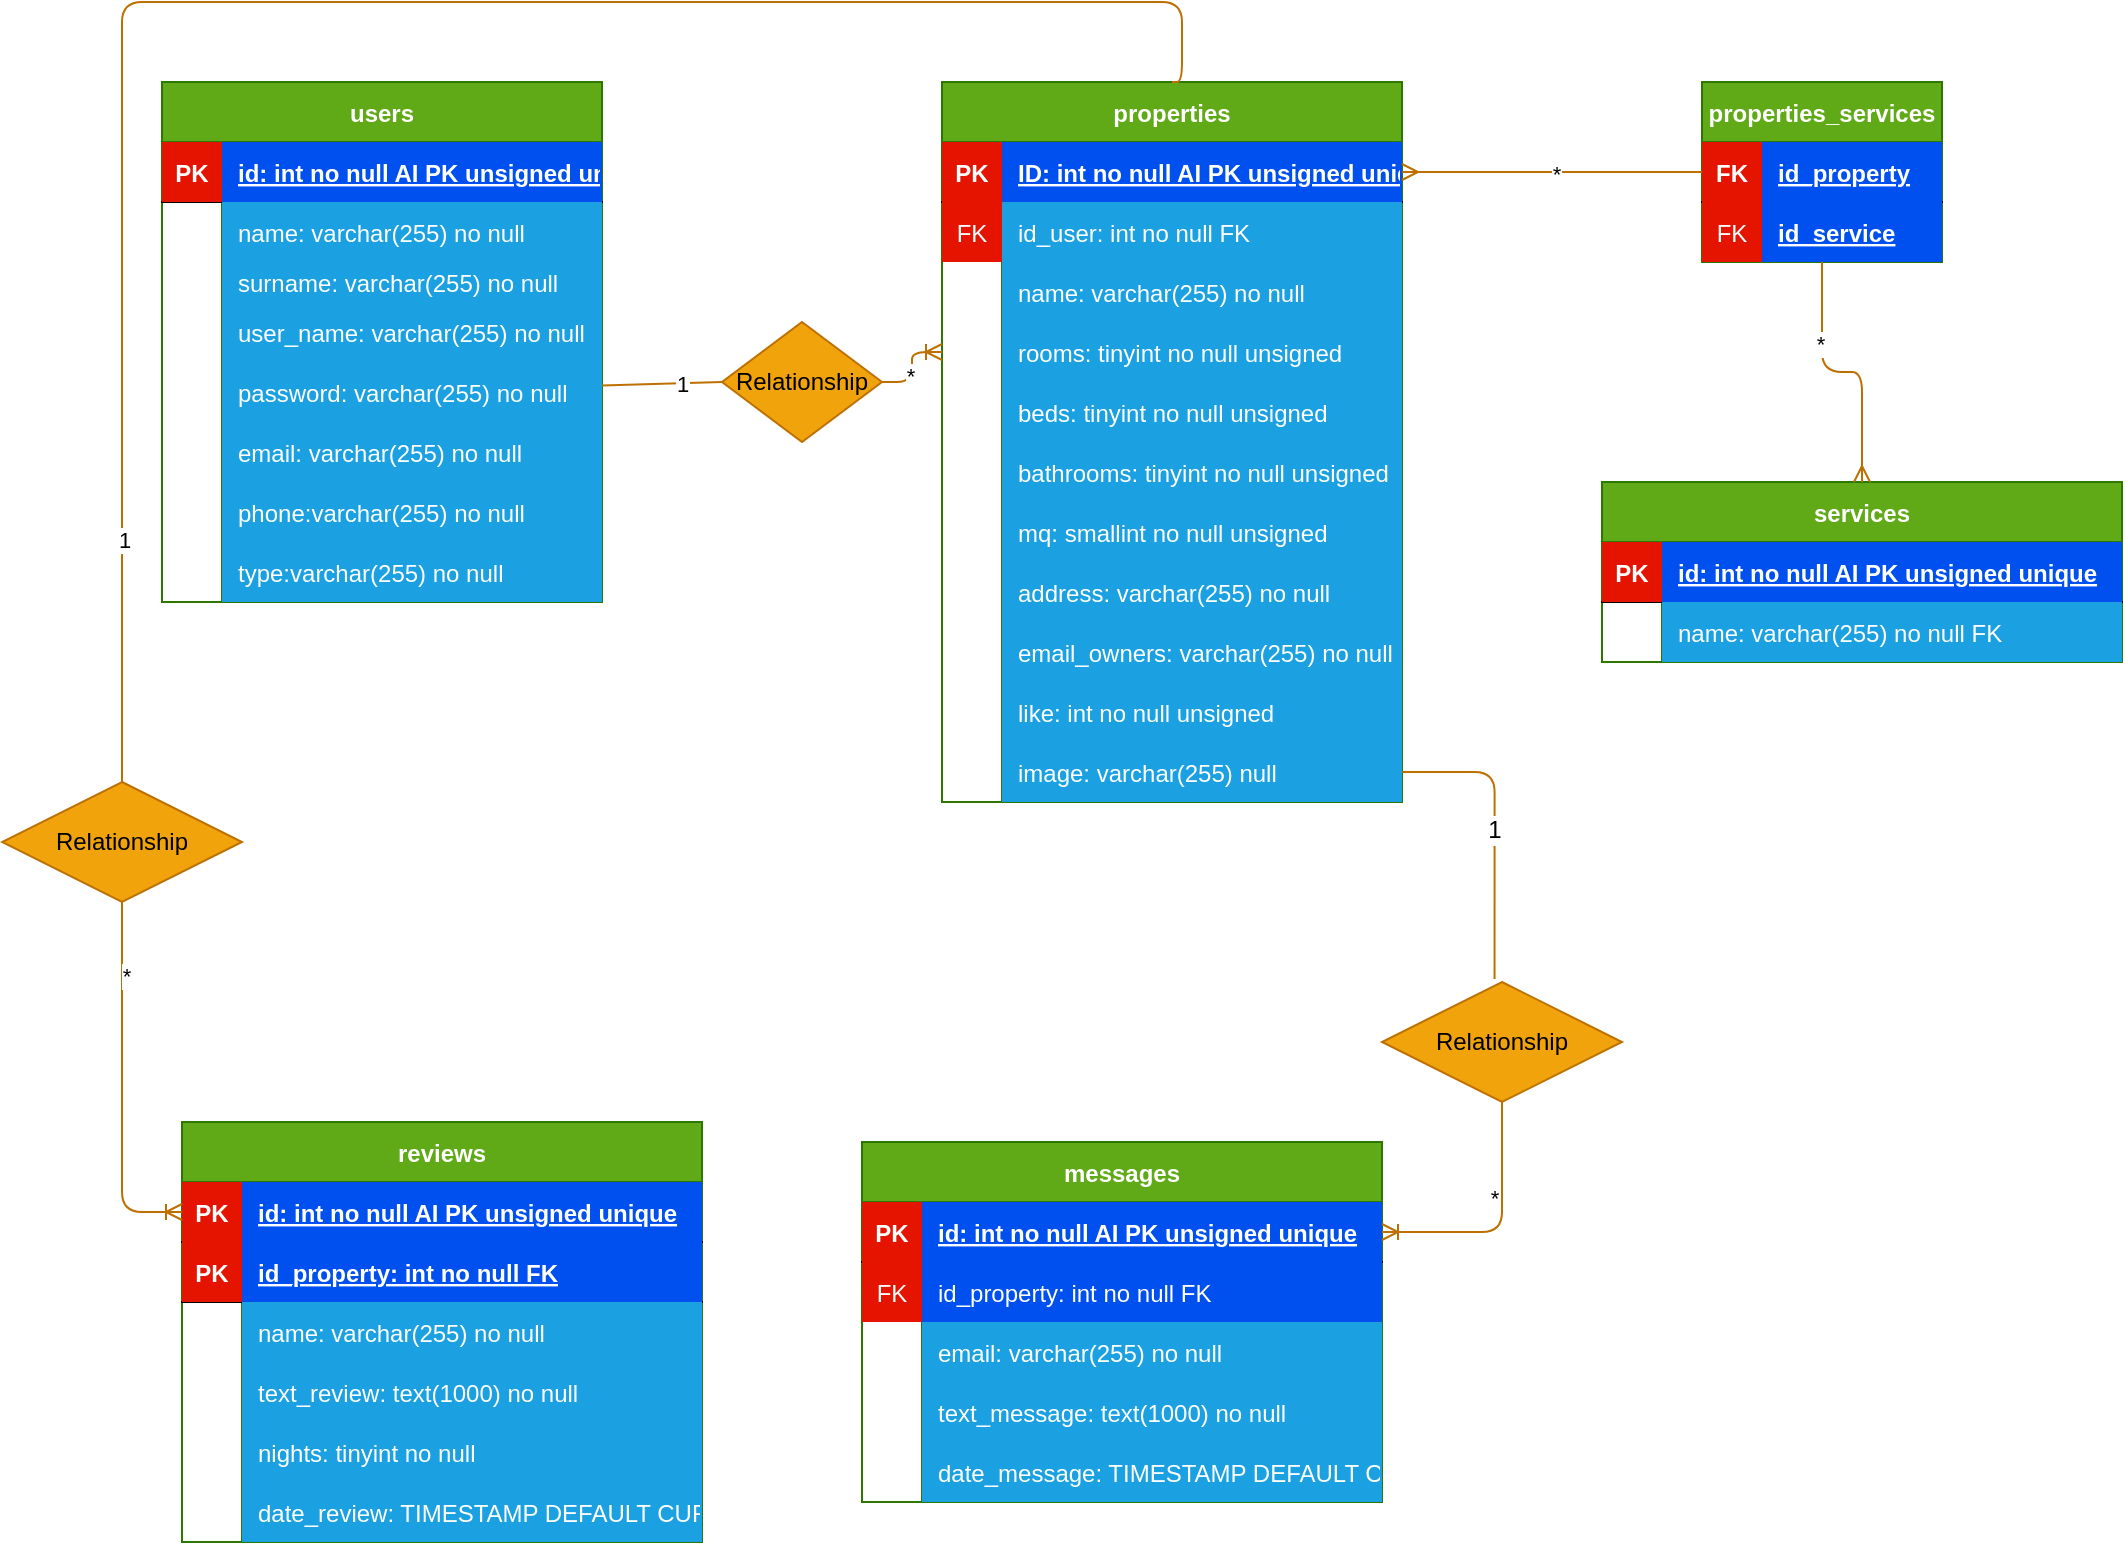 <mxfile>
    <diagram id="b5rS1tvIm_fU4VbD_YaV" name="Page-1">
        <mxGraphModel dx="1064" dy="1246" grid="1" gridSize="10" guides="1" tooltips="1" connect="1" arrows="1" fold="1" page="1" pageScale="1" pageWidth="1169" pageHeight="827" math="0" shadow="0">
            <root>
                <mxCell id="0"/>
                <mxCell id="1" parent="0"/>
                <mxCell id="2" value="users" style="shape=table;startSize=30;container=1;collapsible=1;childLayout=tableLayout;fixedRows=1;rowLines=0;fontStyle=1;align=center;resizeLast=1;fillColor=#60a917;fontColor=#ffffff;strokeColor=#2D7600;" parent="1" vertex="1">
                    <mxGeometry x="90" y="60" width="220" height="260" as="geometry"/>
                </mxCell>
                <mxCell id="3" value="" style="shape=tableRow;horizontal=0;startSize=0;swimlaneHead=0;swimlaneBody=0;fillColor=none;collapsible=0;dropTarget=0;points=[[0,0.5],[1,0.5]];portConstraint=eastwest;top=0;left=0;right=0;bottom=1;" parent="2" vertex="1">
                    <mxGeometry y="30" width="220" height="30" as="geometry"/>
                </mxCell>
                <mxCell id="4" value="PK" style="shape=partialRectangle;connectable=0;fillColor=#e51400;top=0;left=0;bottom=0;right=0;fontStyle=1;overflow=hidden;fontColor=#ffffff;strokeColor=#B20000;" parent="3" vertex="1">
                    <mxGeometry width="30" height="30" as="geometry">
                        <mxRectangle width="30" height="30" as="alternateBounds"/>
                    </mxGeometry>
                </mxCell>
                <mxCell id="5" value="id: int no null AI PK unsigned unique" style="shape=partialRectangle;connectable=0;fillColor=#0050ef;top=0;left=0;bottom=0;right=0;align=left;spacingLeft=6;fontStyle=5;overflow=hidden;fontColor=#ffffff;strokeColor=#001DBC;" parent="3" vertex="1">
                    <mxGeometry x="30" width="190" height="30" as="geometry">
                        <mxRectangle width="190" height="30" as="alternateBounds"/>
                    </mxGeometry>
                </mxCell>
                <mxCell id="6" value="" style="shape=tableRow;horizontal=0;startSize=0;swimlaneHead=0;swimlaneBody=0;fillColor=none;collapsible=0;dropTarget=0;points=[[0,0.5],[1,0.5]];portConstraint=eastwest;top=0;left=0;right=0;bottom=0;" parent="2" vertex="1">
                    <mxGeometry y="60" width="220" height="30" as="geometry"/>
                </mxCell>
                <mxCell id="7" value="" style="shape=partialRectangle;connectable=0;fillColor=none;top=0;left=0;bottom=0;right=0;editable=1;overflow=hidden;" parent="6" vertex="1">
                    <mxGeometry width="30" height="30" as="geometry">
                        <mxRectangle width="30" height="30" as="alternateBounds"/>
                    </mxGeometry>
                </mxCell>
                <mxCell id="8" value="name: varchar(255) no null" style="shape=partialRectangle;connectable=0;fillColor=#1ba1e2;top=0;left=0;bottom=0;right=0;align=left;spacingLeft=6;overflow=hidden;fontColor=#ffffff;strokeColor=#006EAF;" parent="6" vertex="1">
                    <mxGeometry x="30" width="190" height="30" as="geometry">
                        <mxRectangle width="190" height="30" as="alternateBounds"/>
                    </mxGeometry>
                </mxCell>
                <mxCell id="9" value="" style="shape=tableRow;horizontal=0;startSize=0;swimlaneHead=0;swimlaneBody=0;fillColor=none;collapsible=0;dropTarget=0;points=[[0,0.5],[1,0.5]];portConstraint=eastwest;top=0;left=0;right=0;bottom=0;" parent="2" vertex="1">
                    <mxGeometry y="90" width="220" height="20" as="geometry"/>
                </mxCell>
                <mxCell id="10" value="" style="shape=partialRectangle;connectable=0;fillColor=none;top=0;left=0;bottom=0;right=0;editable=1;overflow=hidden;" parent="9" vertex="1">
                    <mxGeometry width="30" height="20" as="geometry">
                        <mxRectangle width="30" height="20" as="alternateBounds"/>
                    </mxGeometry>
                </mxCell>
                <mxCell id="11" value="surname: varchar(255) no null" style="shape=partialRectangle;connectable=0;fillColor=#1ba1e2;top=0;left=0;bottom=0;right=0;align=left;spacingLeft=6;overflow=hidden;fontColor=#ffffff;strokeColor=#006EAF;" parent="9" vertex="1">
                    <mxGeometry x="30" width="190" height="20" as="geometry">
                        <mxRectangle width="190" height="20" as="alternateBounds"/>
                    </mxGeometry>
                </mxCell>
                <mxCell id="12" value="" style="shape=tableRow;horizontal=0;startSize=0;swimlaneHead=0;swimlaneBody=0;fillColor=none;collapsible=0;dropTarget=0;points=[[0,0.5],[1,0.5]];portConstraint=eastwest;top=0;left=0;right=0;bottom=0;" parent="2" vertex="1">
                    <mxGeometry y="110" width="220" height="30" as="geometry"/>
                </mxCell>
                <mxCell id="13" value="" style="shape=partialRectangle;connectable=0;fillColor=none;top=0;left=0;bottom=0;right=0;editable=1;overflow=hidden;" parent="12" vertex="1">
                    <mxGeometry width="30" height="30" as="geometry">
                        <mxRectangle width="30" height="30" as="alternateBounds"/>
                    </mxGeometry>
                </mxCell>
                <mxCell id="14" value="user_name: varchar(255) no null" style="shape=partialRectangle;connectable=0;fillColor=#1ba1e2;top=0;left=0;bottom=0;right=0;align=left;spacingLeft=6;overflow=hidden;fontColor=#ffffff;strokeColor=#006EAF;" parent="12" vertex="1">
                    <mxGeometry x="30" width="190" height="30" as="geometry">
                        <mxRectangle width="190" height="30" as="alternateBounds"/>
                    </mxGeometry>
                </mxCell>
                <mxCell id="15" value="" style="shape=tableRow;horizontal=0;startSize=0;swimlaneHead=0;swimlaneBody=0;fillColor=none;collapsible=0;dropTarget=0;points=[[0,0.5],[1,0.5]];portConstraint=eastwest;top=0;left=0;right=0;bottom=0;" parent="2" vertex="1">
                    <mxGeometry y="140" width="220" height="30" as="geometry"/>
                </mxCell>
                <mxCell id="16" value="" style="shape=partialRectangle;connectable=0;fillColor=none;top=0;left=0;bottom=0;right=0;editable=1;overflow=hidden;" parent="15" vertex="1">
                    <mxGeometry width="30" height="30" as="geometry">
                        <mxRectangle width="30" height="30" as="alternateBounds"/>
                    </mxGeometry>
                </mxCell>
                <mxCell id="17" value="password: varchar(255) no null" style="shape=partialRectangle;connectable=0;fillColor=#1ba1e2;top=0;left=0;bottom=0;right=0;align=left;spacingLeft=6;overflow=hidden;fontColor=#ffffff;strokeColor=#006EAF;" parent="15" vertex="1">
                    <mxGeometry x="30" width="190" height="30" as="geometry">
                        <mxRectangle width="190" height="30" as="alternateBounds"/>
                    </mxGeometry>
                </mxCell>
                <mxCell id="18" value="" style="shape=tableRow;horizontal=0;startSize=0;swimlaneHead=0;swimlaneBody=0;fillColor=none;collapsible=0;dropTarget=0;points=[[0,0.5],[1,0.5]];portConstraint=eastwest;top=0;left=0;right=0;bottom=0;" parent="2" vertex="1">
                    <mxGeometry y="170" width="220" height="30" as="geometry"/>
                </mxCell>
                <mxCell id="19" value="" style="shape=partialRectangle;connectable=0;fillColor=none;top=0;left=0;bottom=0;right=0;editable=1;overflow=hidden;" parent="18" vertex="1">
                    <mxGeometry width="30" height="30" as="geometry">
                        <mxRectangle width="30" height="30" as="alternateBounds"/>
                    </mxGeometry>
                </mxCell>
                <mxCell id="20" value="email: varchar(255) no null" style="shape=partialRectangle;connectable=0;fillColor=#1ba1e2;top=0;left=0;bottom=0;right=0;align=left;spacingLeft=6;overflow=hidden;fontColor=#ffffff;strokeColor=#006EAF;" parent="18" vertex="1">
                    <mxGeometry x="30" width="190" height="30" as="geometry">
                        <mxRectangle width="190" height="30" as="alternateBounds"/>
                    </mxGeometry>
                </mxCell>
                <mxCell id="21" value="" style="shape=tableRow;horizontal=0;startSize=0;swimlaneHead=0;swimlaneBody=0;fillColor=none;collapsible=0;dropTarget=0;points=[[0,0.5],[1,0.5]];portConstraint=eastwest;top=0;left=0;right=0;bottom=0;" parent="2" vertex="1">
                    <mxGeometry y="200" width="220" height="30" as="geometry"/>
                </mxCell>
                <mxCell id="22" value="" style="shape=partialRectangle;connectable=0;fillColor=none;top=0;left=0;bottom=0;right=0;editable=1;overflow=hidden;" parent="21" vertex="1">
                    <mxGeometry width="30" height="30" as="geometry">
                        <mxRectangle width="30" height="30" as="alternateBounds"/>
                    </mxGeometry>
                </mxCell>
                <mxCell id="23" value="phone:varchar(255) no null" style="shape=partialRectangle;connectable=0;fillColor=#1ba1e2;top=0;left=0;bottom=0;right=0;align=left;spacingLeft=6;overflow=hidden;fontColor=#ffffff;strokeColor=#006EAF;" parent="21" vertex="1">
                    <mxGeometry x="30" width="190" height="30" as="geometry">
                        <mxRectangle width="190" height="30" as="alternateBounds"/>
                    </mxGeometry>
                </mxCell>
                <mxCell id="166" value="" style="shape=tableRow;horizontal=0;startSize=0;swimlaneHead=0;swimlaneBody=0;fillColor=none;collapsible=0;dropTarget=0;points=[[0,0.5],[1,0.5]];portConstraint=eastwest;top=0;left=0;right=0;bottom=0;" parent="2" vertex="1">
                    <mxGeometry y="230" width="220" height="30" as="geometry"/>
                </mxCell>
                <mxCell id="167" value="" style="shape=partialRectangle;connectable=0;fillColor=none;top=0;left=0;bottom=0;right=0;editable=1;overflow=hidden;" parent="166" vertex="1">
                    <mxGeometry width="30" height="30" as="geometry">
                        <mxRectangle width="30" height="30" as="alternateBounds"/>
                    </mxGeometry>
                </mxCell>
                <mxCell id="168" value="type:varchar(255) no null" style="shape=partialRectangle;connectable=0;fillColor=#1ba1e2;top=0;left=0;bottom=0;right=0;align=left;spacingLeft=6;overflow=hidden;fontColor=#ffffff;strokeColor=#006EAF;" parent="166" vertex="1">
                    <mxGeometry x="30" width="190" height="30" as="geometry">
                        <mxRectangle width="190" height="30" as="alternateBounds"/>
                    </mxGeometry>
                </mxCell>
                <mxCell id="46" value="properties" style="shape=table;startSize=30;container=1;collapsible=1;childLayout=tableLayout;fixedRows=1;rowLines=0;fontStyle=1;align=center;resizeLast=1;fillColor=#60a917;fontColor=#ffffff;strokeColor=#2D7600;" parent="1" vertex="1">
                    <mxGeometry x="480" y="60" width="230" height="360" as="geometry"/>
                </mxCell>
                <mxCell id="47" value="" style="shape=tableRow;horizontal=0;startSize=0;swimlaneHead=0;swimlaneBody=0;fillColor=none;collapsible=0;dropTarget=0;points=[[0,0.5],[1,0.5]];portConstraint=eastwest;top=0;left=0;right=0;bottom=1;" parent="46" vertex="1">
                    <mxGeometry y="30" width="230" height="30" as="geometry"/>
                </mxCell>
                <mxCell id="48" value="PK" style="shape=partialRectangle;connectable=0;fillColor=#e51400;top=0;left=0;bottom=0;right=0;fontStyle=1;overflow=hidden;fontColor=#ffffff;strokeColor=#B20000;" parent="47" vertex="1">
                    <mxGeometry width="30" height="30" as="geometry">
                        <mxRectangle width="30" height="30" as="alternateBounds"/>
                    </mxGeometry>
                </mxCell>
                <mxCell id="49" value="ID: int no null AI PK unsigned unique" style="shape=partialRectangle;connectable=0;fillColor=#0050ef;top=0;left=0;bottom=0;right=0;align=left;spacingLeft=6;fontStyle=5;overflow=hidden;fontColor=#ffffff;strokeColor=#001DBC;" parent="47" vertex="1">
                    <mxGeometry x="30" width="200" height="30" as="geometry">
                        <mxRectangle width="200" height="30" as="alternateBounds"/>
                    </mxGeometry>
                </mxCell>
                <mxCell id="50" value="" style="shape=tableRow;horizontal=0;startSize=0;swimlaneHead=0;swimlaneBody=0;fillColor=none;collapsible=0;dropTarget=0;points=[[0,0.5],[1,0.5]];portConstraint=eastwest;top=0;left=0;right=0;bottom=0;" parent="46" vertex="1">
                    <mxGeometry y="60" width="230" height="30" as="geometry"/>
                </mxCell>
                <mxCell id="51" value="FK" style="shape=partialRectangle;connectable=0;fillColor=#e51400;top=0;left=0;bottom=0;right=0;editable=1;overflow=hidden;fontColor=#ffffff;strokeColor=#B20000;" parent="50" vertex="1">
                    <mxGeometry width="30" height="30" as="geometry">
                        <mxRectangle width="30" height="30" as="alternateBounds"/>
                    </mxGeometry>
                </mxCell>
                <mxCell id="52" value="id_user: int no null FK" style="shape=partialRectangle;connectable=0;fillColor=#1ba1e2;top=0;left=0;bottom=0;right=0;align=left;spacingLeft=6;overflow=hidden;fontColor=#ffffff;strokeColor=#006EAF;" parent="50" vertex="1">
                    <mxGeometry x="30" width="200" height="30" as="geometry">
                        <mxRectangle width="200" height="30" as="alternateBounds"/>
                    </mxGeometry>
                </mxCell>
                <mxCell id="53" value="" style="shape=tableRow;horizontal=0;startSize=0;swimlaneHead=0;swimlaneBody=0;fillColor=none;collapsible=0;dropTarget=0;points=[[0,0.5],[1,0.5]];portConstraint=eastwest;top=0;left=0;right=0;bottom=0;" parent="46" vertex="1">
                    <mxGeometry y="90" width="230" height="30" as="geometry"/>
                </mxCell>
                <mxCell id="54" value="" style="shape=partialRectangle;connectable=0;fillColor=none;top=0;left=0;bottom=0;right=0;editable=1;overflow=hidden;" parent="53" vertex="1">
                    <mxGeometry width="30" height="30" as="geometry">
                        <mxRectangle width="30" height="30" as="alternateBounds"/>
                    </mxGeometry>
                </mxCell>
                <mxCell id="55" value="name: varchar(255) no null" style="shape=partialRectangle;connectable=0;fillColor=#1ba1e2;top=0;left=0;bottom=0;right=0;align=left;spacingLeft=6;overflow=hidden;fontColor=#ffffff;strokeColor=#006EAF;" parent="53" vertex="1">
                    <mxGeometry x="30" width="200" height="30" as="geometry">
                        <mxRectangle width="200" height="30" as="alternateBounds"/>
                    </mxGeometry>
                </mxCell>
                <mxCell id="56" value="" style="shape=tableRow;horizontal=0;startSize=0;swimlaneHead=0;swimlaneBody=0;fillColor=none;collapsible=0;dropTarget=0;points=[[0,0.5],[1,0.5]];portConstraint=eastwest;top=0;left=0;right=0;bottom=0;" parent="46" vertex="1">
                    <mxGeometry y="120" width="230" height="30" as="geometry"/>
                </mxCell>
                <mxCell id="57" value="" style="shape=partialRectangle;connectable=0;fillColor=none;top=0;left=0;bottom=0;right=0;editable=1;overflow=hidden;" parent="56" vertex="1">
                    <mxGeometry width="30" height="30" as="geometry">
                        <mxRectangle width="30" height="30" as="alternateBounds"/>
                    </mxGeometry>
                </mxCell>
                <mxCell id="58" value="rooms: tinyint no null unsigned" style="shape=partialRectangle;connectable=0;fillColor=#1ba1e2;top=0;left=0;bottom=0;right=0;align=left;spacingLeft=6;overflow=hidden;fontColor=#ffffff;strokeColor=#006EAF;" parent="56" vertex="1">
                    <mxGeometry x="30" width="200" height="30" as="geometry">
                        <mxRectangle width="200" height="30" as="alternateBounds"/>
                    </mxGeometry>
                </mxCell>
                <mxCell id="59" value="" style="shape=tableRow;horizontal=0;startSize=0;swimlaneHead=0;swimlaneBody=0;fillColor=none;collapsible=0;dropTarget=0;points=[[0,0.5],[1,0.5]];portConstraint=eastwest;top=0;left=0;right=0;bottom=0;" parent="46" vertex="1">
                    <mxGeometry y="150" width="230" height="30" as="geometry"/>
                </mxCell>
                <mxCell id="60" value="" style="shape=partialRectangle;connectable=0;fillColor=none;top=0;left=0;bottom=0;right=0;editable=1;overflow=hidden;" parent="59" vertex="1">
                    <mxGeometry width="30" height="30" as="geometry">
                        <mxRectangle width="30" height="30" as="alternateBounds"/>
                    </mxGeometry>
                </mxCell>
                <mxCell id="61" value="beds: tinyint no null unsigned" style="shape=partialRectangle;connectable=0;fillColor=#1ba1e2;top=0;left=0;bottom=0;right=0;align=left;spacingLeft=6;overflow=hidden;fontColor=#ffffff;strokeColor=#006EAF;" parent="59" vertex="1">
                    <mxGeometry x="30" width="200" height="30" as="geometry">
                        <mxRectangle width="200" height="30" as="alternateBounds"/>
                    </mxGeometry>
                </mxCell>
                <mxCell id="62" value="" style="shape=tableRow;horizontal=0;startSize=0;swimlaneHead=0;swimlaneBody=0;fillColor=none;collapsible=0;dropTarget=0;points=[[0,0.5],[1,0.5]];portConstraint=eastwest;top=0;left=0;right=0;bottom=0;" parent="46" vertex="1">
                    <mxGeometry y="180" width="230" height="30" as="geometry"/>
                </mxCell>
                <mxCell id="63" value="" style="shape=partialRectangle;connectable=0;fillColor=none;top=0;left=0;bottom=0;right=0;editable=1;overflow=hidden;" parent="62" vertex="1">
                    <mxGeometry width="30" height="30" as="geometry">
                        <mxRectangle width="30" height="30" as="alternateBounds"/>
                    </mxGeometry>
                </mxCell>
                <mxCell id="64" value="bathrooms: tinyint no null unsigned" style="shape=partialRectangle;connectable=0;fillColor=#1ba1e2;top=0;left=0;bottom=0;right=0;align=left;spacingLeft=6;overflow=hidden;fontColor=#ffffff;strokeColor=#006EAF;" parent="62" vertex="1">
                    <mxGeometry x="30" width="200" height="30" as="geometry">
                        <mxRectangle width="200" height="30" as="alternateBounds"/>
                    </mxGeometry>
                </mxCell>
                <mxCell id="65" value="" style="shape=tableRow;horizontal=0;startSize=0;swimlaneHead=0;swimlaneBody=0;fillColor=none;collapsible=0;dropTarget=0;points=[[0,0.5],[1,0.5]];portConstraint=eastwest;top=0;left=0;right=0;bottom=0;" parent="46" vertex="1">
                    <mxGeometry y="210" width="230" height="30" as="geometry"/>
                </mxCell>
                <mxCell id="66" value="" style="shape=partialRectangle;connectable=0;fillColor=none;top=0;left=0;bottom=0;right=0;editable=1;overflow=hidden;" parent="65" vertex="1">
                    <mxGeometry width="30" height="30" as="geometry">
                        <mxRectangle width="30" height="30" as="alternateBounds"/>
                    </mxGeometry>
                </mxCell>
                <mxCell id="67" value="mq: smallint no null unsigned" style="shape=partialRectangle;connectable=0;fillColor=#1ba1e2;top=0;left=0;bottom=0;right=0;align=left;spacingLeft=6;overflow=hidden;fontColor=#ffffff;strokeColor=#006EAF;" parent="65" vertex="1">
                    <mxGeometry x="30" width="200" height="30" as="geometry">
                        <mxRectangle width="200" height="30" as="alternateBounds"/>
                    </mxGeometry>
                </mxCell>
                <mxCell id="68" value="" style="shape=tableRow;horizontal=0;startSize=0;swimlaneHead=0;swimlaneBody=0;fillColor=none;collapsible=0;dropTarget=0;points=[[0,0.5],[1,0.5]];portConstraint=eastwest;top=0;left=0;right=0;bottom=0;" parent="46" vertex="1">
                    <mxGeometry y="240" width="230" height="30" as="geometry"/>
                </mxCell>
                <mxCell id="69" value="" style="shape=partialRectangle;connectable=0;fillColor=none;top=0;left=0;bottom=0;right=0;editable=1;overflow=hidden;" parent="68" vertex="1">
                    <mxGeometry width="30" height="30" as="geometry">
                        <mxRectangle width="30" height="30" as="alternateBounds"/>
                    </mxGeometry>
                </mxCell>
                <mxCell id="70" value="address: varchar(255) no null" style="shape=partialRectangle;connectable=0;fillColor=#1ba1e2;top=0;left=0;bottom=0;right=0;align=left;spacingLeft=6;overflow=hidden;fontColor=#ffffff;strokeColor=#006EAF;" parent="68" vertex="1">
                    <mxGeometry x="30" width="200" height="30" as="geometry">
                        <mxRectangle width="200" height="30" as="alternateBounds"/>
                    </mxGeometry>
                </mxCell>
                <mxCell id="71" value="" style="shape=tableRow;horizontal=0;startSize=0;swimlaneHead=0;swimlaneBody=0;fillColor=none;collapsible=0;dropTarget=0;points=[[0,0.5],[1,0.5]];portConstraint=eastwest;top=0;left=0;right=0;bottom=0;" parent="46" vertex="1">
                    <mxGeometry y="270" width="230" height="30" as="geometry"/>
                </mxCell>
                <mxCell id="72" value="" style="shape=partialRectangle;connectable=0;fillColor=none;top=0;left=0;bottom=0;right=0;editable=1;overflow=hidden;" parent="71" vertex="1">
                    <mxGeometry width="30" height="30" as="geometry">
                        <mxRectangle width="30" height="30" as="alternateBounds"/>
                    </mxGeometry>
                </mxCell>
                <mxCell id="73" value="email_owners: varchar(255) no null" style="shape=partialRectangle;connectable=0;fillColor=#1ba1e2;top=0;left=0;bottom=0;right=0;align=left;spacingLeft=6;overflow=hidden;fontColor=#ffffff;strokeColor=#006EAF;" parent="71" vertex="1">
                    <mxGeometry x="30" width="200" height="30" as="geometry">
                        <mxRectangle width="200" height="30" as="alternateBounds"/>
                    </mxGeometry>
                </mxCell>
                <mxCell id="74" value="" style="shape=tableRow;horizontal=0;startSize=0;swimlaneHead=0;swimlaneBody=0;fillColor=none;collapsible=0;dropTarget=0;points=[[0,0.5],[1,0.5]];portConstraint=eastwest;top=0;left=0;right=0;bottom=0;" parent="46" vertex="1">
                    <mxGeometry y="300" width="230" height="30" as="geometry"/>
                </mxCell>
                <mxCell id="75" value="" style="shape=partialRectangle;connectable=0;fillColor=none;top=0;left=0;bottom=0;right=0;editable=1;overflow=hidden;" parent="74" vertex="1">
                    <mxGeometry width="30" height="30" as="geometry">
                        <mxRectangle width="30" height="30" as="alternateBounds"/>
                    </mxGeometry>
                </mxCell>
                <mxCell id="76" value="like: int no null unsigned" style="shape=partialRectangle;connectable=0;fillColor=#1ba1e2;top=0;left=0;bottom=0;right=0;align=left;spacingLeft=6;overflow=hidden;fontColor=#ffffff;strokeColor=#006EAF;" parent="74" vertex="1">
                    <mxGeometry x="30" width="200" height="30" as="geometry">
                        <mxRectangle width="200" height="30" as="alternateBounds"/>
                    </mxGeometry>
                </mxCell>
                <mxCell id="163" value="" style="shape=tableRow;horizontal=0;startSize=0;swimlaneHead=0;swimlaneBody=0;fillColor=none;collapsible=0;dropTarget=0;points=[[0,0.5],[1,0.5]];portConstraint=eastwest;top=0;left=0;right=0;bottom=0;" parent="46" vertex="1">
                    <mxGeometry y="330" width="230" height="30" as="geometry"/>
                </mxCell>
                <mxCell id="164" value="" style="shape=partialRectangle;connectable=0;fillColor=none;top=0;left=0;bottom=0;right=0;editable=1;overflow=hidden;" parent="163" vertex="1">
                    <mxGeometry width="30" height="30" as="geometry">
                        <mxRectangle width="30" height="30" as="alternateBounds"/>
                    </mxGeometry>
                </mxCell>
                <mxCell id="165" value="image: varchar(255) null" style="shape=partialRectangle;connectable=0;fillColor=#1ba1e2;top=0;left=0;bottom=0;right=0;align=left;spacingLeft=6;overflow=hidden;fontColor=#ffffff;strokeColor=#006EAF;" parent="163" vertex="1">
                    <mxGeometry x="30" width="200" height="30" as="geometry">
                        <mxRectangle width="200" height="30" as="alternateBounds"/>
                    </mxGeometry>
                </mxCell>
                <mxCell id="82" value="" style="fontSize=12;html=1;endArrow=ERoneToMany;exitX=1;exitY=0.5;exitDx=0;exitDy=0;startArrow=none;fillColor=#f0a30a;strokeColor=#BD7000;edgeStyle=orthogonalEdgeStyle;" parent="1" source="84" target="56" edge="1">
                    <mxGeometry width="100" height="100" relative="1" as="geometry">
                        <mxPoint x="430" y="380" as="sourcePoint"/>
                        <mxPoint x="530" y="280" as="targetPoint"/>
                    </mxGeometry>
                </mxCell>
                <mxCell id="268" value="*" style="edgeLabel;html=1;align=center;verticalAlign=middle;resizable=0;points=[];" vertex="1" connectable="0" parent="82">
                    <mxGeometry x="-0.191" y="1" relative="1" as="geometry">
                        <mxPoint as="offset"/>
                    </mxGeometry>
                </mxCell>
                <mxCell id="83" value="" style="fontSize=12;html=1;endArrow=none;entryX=0;entryY=0.5;entryDx=0;entryDy=0;fillColor=#f0a30a;strokeColor=#BD7000;" parent="1" source="15" target="84" edge="1">
                    <mxGeometry width="100" height="100" relative="1" as="geometry">
                        <mxPoint x="310" y="210" as="sourcePoint"/>
                        <mxPoint x="510" y="230.01" as="targetPoint"/>
                    </mxGeometry>
                </mxCell>
                <mxCell id="267" value="1" style="edgeLabel;html=1;align=center;verticalAlign=middle;resizable=0;points=[];" vertex="1" connectable="0" parent="83">
                    <mxGeometry x="0.334" relative="1" as="geometry">
                        <mxPoint as="offset"/>
                    </mxGeometry>
                </mxCell>
                <mxCell id="84" value="Relationship" style="shape=rhombus;perimeter=rhombusPerimeter;whiteSpace=wrap;html=1;align=center;fillColor=#f0a30a;fontColor=#000000;strokeColor=#BD7000;" parent="1" vertex="1">
                    <mxGeometry x="370" y="180" width="80" height="60" as="geometry"/>
                </mxCell>
                <mxCell id="104" value="properties_services" style="shape=table;startSize=30;container=1;collapsible=1;childLayout=tableLayout;fixedRows=1;rowLines=0;fontStyle=1;align=center;resizeLast=1;fillColor=#60a917;fontColor=#ffffff;strokeColor=#2D7600;" parent="1" vertex="1">
                    <mxGeometry x="860" y="60" width="120" height="90" as="geometry"/>
                </mxCell>
                <mxCell id="105" value="" style="shape=tableRow;horizontal=0;startSize=0;swimlaneHead=0;swimlaneBody=0;fillColor=none;collapsible=0;dropTarget=0;points=[[0,0.5],[1,0.5]];portConstraint=eastwest;top=0;left=0;right=0;bottom=1;" parent="104" vertex="1">
                    <mxGeometry y="30" width="120" height="30" as="geometry"/>
                </mxCell>
                <mxCell id="106" value="FK" style="shape=partialRectangle;connectable=0;fillColor=#e51400;top=0;left=0;bottom=0;right=0;fontStyle=1;overflow=hidden;fontColor=#ffffff;strokeColor=#B20000;" parent="105" vertex="1">
                    <mxGeometry width="30" height="30" as="geometry">
                        <mxRectangle width="30" height="30" as="alternateBounds"/>
                    </mxGeometry>
                </mxCell>
                <mxCell id="107" value="id_property" style="shape=partialRectangle;connectable=0;fillColor=#0050ef;top=0;left=0;bottom=0;right=0;align=left;spacingLeft=6;fontStyle=5;overflow=hidden;fontColor=#ffffff;strokeColor=#001DBC;" parent="105" vertex="1">
                    <mxGeometry x="30" width="90" height="30" as="geometry">
                        <mxRectangle width="90" height="30" as="alternateBounds"/>
                    </mxGeometry>
                </mxCell>
                <mxCell id="108" value="" style="shape=tableRow;horizontal=0;startSize=0;swimlaneHead=0;swimlaneBody=0;fillColor=#0050ef;collapsible=0;dropTarget=0;points=[[0,0.5],[1,0.5]];portConstraint=eastwest;top=0;left=0;right=0;bottom=0;fontColor=#ffffff;strokeColor=#001DBC;" parent="104" vertex="1">
                    <mxGeometry y="60" width="120" height="30" as="geometry"/>
                </mxCell>
                <mxCell id="109" value="FK" style="shape=partialRectangle;connectable=0;fillColor=#e51400;top=0;left=0;bottom=0;right=0;editable=1;overflow=hidden;fontColor=#ffffff;strokeColor=#B20000;" parent="108" vertex="1">
                    <mxGeometry width="30" height="30" as="geometry">
                        <mxRectangle width="30" height="30" as="alternateBounds"/>
                    </mxGeometry>
                </mxCell>
                <mxCell id="110" value="id_service" style="shape=partialRectangle;connectable=0;fillColor=#0050ef;top=0;left=0;bottom=0;right=0;align=left;spacingLeft=6;overflow=hidden;fontColor=#ffffff;strokeColor=#001DBC;fontStyle=5" parent="108" vertex="1">
                    <mxGeometry x="30" width="90" height="30" as="geometry">
                        <mxRectangle width="90" height="30" as="alternateBounds"/>
                    </mxGeometry>
                </mxCell>
                <mxCell id="136" value="services" style="shape=table;startSize=30;container=1;collapsible=1;childLayout=tableLayout;fixedRows=1;rowLines=0;fontStyle=1;align=center;resizeLast=1;fillColor=#60a917;fontColor=#ffffff;strokeColor=#2D7600;" parent="1" vertex="1">
                    <mxGeometry x="810" y="260" width="260" height="90" as="geometry"/>
                </mxCell>
                <mxCell id="137" value="" style="shape=tableRow;horizontal=0;startSize=0;swimlaneHead=0;swimlaneBody=0;fillColor=none;collapsible=0;dropTarget=0;points=[[0,0.5],[1,0.5]];portConstraint=eastwest;top=0;left=0;right=0;bottom=1;" parent="136" vertex="1">
                    <mxGeometry y="30" width="260" height="30" as="geometry"/>
                </mxCell>
                <mxCell id="138" value="PK" style="shape=partialRectangle;connectable=0;fillColor=#e51400;top=0;left=0;bottom=0;right=0;fontStyle=1;overflow=hidden;fontColor=#ffffff;strokeColor=#B20000;" parent="137" vertex="1">
                    <mxGeometry width="30" height="30" as="geometry">
                        <mxRectangle width="30" height="30" as="alternateBounds"/>
                    </mxGeometry>
                </mxCell>
                <mxCell id="139" value="id: int no null AI PK unsigned unique" style="shape=partialRectangle;connectable=0;fillColor=#0050ef;top=0;left=0;bottom=0;right=0;align=left;spacingLeft=6;fontStyle=5;overflow=hidden;fontColor=#ffffff;strokeColor=#001DBC;" parent="137" vertex="1">
                    <mxGeometry x="30" width="230" height="30" as="geometry">
                        <mxRectangle width="230" height="30" as="alternateBounds"/>
                    </mxGeometry>
                </mxCell>
                <mxCell id="140" value="" style="shape=tableRow;horizontal=0;startSize=0;swimlaneHead=0;swimlaneBody=0;fillColor=none;collapsible=0;dropTarget=0;points=[[0,0.5],[1,0.5]];portConstraint=eastwest;top=0;left=0;right=0;bottom=0;" parent="136" vertex="1">
                    <mxGeometry y="60" width="260" height="30" as="geometry"/>
                </mxCell>
                <mxCell id="141" value="" style="shape=partialRectangle;connectable=0;fillColor=none;top=0;left=0;bottom=0;right=0;editable=1;overflow=hidden;" parent="140" vertex="1">
                    <mxGeometry width="30" height="30" as="geometry">
                        <mxRectangle width="30" height="30" as="alternateBounds"/>
                    </mxGeometry>
                </mxCell>
                <mxCell id="142" value="name: varchar(255) no null FK" style="shape=partialRectangle;connectable=0;fillColor=#1ba1e2;top=0;left=0;bottom=0;right=0;align=left;spacingLeft=6;overflow=hidden;fontColor=#ffffff;strokeColor=#006EAF;" parent="140" vertex="1">
                    <mxGeometry x="30" width="230" height="30" as="geometry">
                        <mxRectangle width="230" height="30" as="alternateBounds"/>
                    </mxGeometry>
                </mxCell>
                <mxCell id="152" value="" style="edgeStyle=orthogonalEdgeStyle;fontSize=12;html=1;endArrow=ERmany;fillColor=#f0a30a;strokeColor=#BD7000;exitX=0.5;exitY=1;exitDx=0;exitDy=0;" parent="1" source="104" target="136" edge="1">
                    <mxGeometry width="100" height="100" relative="1" as="geometry">
                        <mxPoint x="930" y="200" as="sourcePoint"/>
                        <mxPoint x="870" y="240" as="targetPoint"/>
                    </mxGeometry>
                </mxCell>
                <mxCell id="276" value="*" style="edgeLabel;html=1;align=center;verticalAlign=middle;resizable=0;points=[];" vertex="1" connectable="0" parent="152">
                    <mxGeometry x="-0.371" y="-1" relative="1" as="geometry">
                        <mxPoint as="offset"/>
                    </mxGeometry>
                </mxCell>
                <mxCell id="169" value="reviews" style="shape=table;startSize=30;container=1;collapsible=1;childLayout=tableLayout;fixedRows=1;rowLines=0;fontStyle=1;align=center;resizeLast=1;fillColor=#60a917;fontColor=#ffffff;strokeColor=#2D7600;" parent="1" vertex="1">
                    <mxGeometry x="100" y="580" width="260" height="210" as="geometry"/>
                </mxCell>
                <mxCell id="170" value="" style="shape=tableRow;horizontal=0;startSize=0;swimlaneHead=0;swimlaneBody=0;fillColor=none;collapsible=0;dropTarget=0;points=[[0,0.5],[1,0.5]];portConstraint=eastwest;top=0;left=0;right=0;bottom=1;" parent="169" vertex="1">
                    <mxGeometry y="30" width="260" height="30" as="geometry"/>
                </mxCell>
                <mxCell id="171" value="PK" style="shape=partialRectangle;connectable=0;fillColor=#e51400;top=0;left=0;bottom=0;right=0;fontStyle=1;overflow=hidden;fontColor=#ffffff;strokeColor=#B20000;" parent="170" vertex="1">
                    <mxGeometry width="30" height="30" as="geometry">
                        <mxRectangle width="30" height="30" as="alternateBounds"/>
                    </mxGeometry>
                </mxCell>
                <mxCell id="172" value="id: int no null AI PK unsigned unique" style="shape=partialRectangle;connectable=0;fillColor=#0050ef;top=0;left=0;bottom=0;right=0;align=left;spacingLeft=6;fontStyle=5;overflow=hidden;fontColor=#ffffff;strokeColor=#001DBC;" parent="170" vertex="1">
                    <mxGeometry x="30" width="230" height="30" as="geometry">
                        <mxRectangle width="230" height="30" as="alternateBounds"/>
                    </mxGeometry>
                </mxCell>
                <mxCell id="284" value="" style="shape=tableRow;horizontal=0;startSize=0;swimlaneHead=0;swimlaneBody=0;fillColor=none;collapsible=0;dropTarget=0;points=[[0,0.5],[1,0.5]];portConstraint=eastwest;top=0;left=0;right=0;bottom=1;" vertex="1" parent="169">
                    <mxGeometry y="60" width="260" height="30" as="geometry"/>
                </mxCell>
                <mxCell id="285" value="PK" style="shape=partialRectangle;connectable=0;fillColor=#e51400;top=0;left=0;bottom=0;right=0;fontStyle=1;overflow=hidden;fontColor=#ffffff;strokeColor=#B20000;" vertex="1" parent="284">
                    <mxGeometry width="30" height="30" as="geometry">
                        <mxRectangle width="30" height="30" as="alternateBounds"/>
                    </mxGeometry>
                </mxCell>
                <mxCell id="286" value="id_property: int no null FK" style="shape=partialRectangle;connectable=0;fillColor=#0050ef;top=0;left=0;bottom=0;right=0;align=left;spacingLeft=6;fontStyle=5;overflow=hidden;fontColor=#ffffff;strokeColor=#001DBC;" vertex="1" parent="284">
                    <mxGeometry x="30" width="230" height="30" as="geometry">
                        <mxRectangle width="230" height="30" as="alternateBounds"/>
                    </mxGeometry>
                </mxCell>
                <mxCell id="173" value="" style="shape=tableRow;horizontal=0;startSize=0;swimlaneHead=0;swimlaneBody=0;fillColor=none;collapsible=0;dropTarget=0;points=[[0,0.5],[1,0.5]];portConstraint=eastwest;top=0;left=0;right=0;bottom=0;" parent="169" vertex="1">
                    <mxGeometry y="90" width="260" height="30" as="geometry"/>
                </mxCell>
                <mxCell id="174" value="" style="shape=partialRectangle;connectable=0;fillColor=none;top=0;left=0;bottom=0;right=0;editable=1;overflow=hidden;" parent="173" vertex="1">
                    <mxGeometry width="30" height="30" as="geometry">
                        <mxRectangle width="30" height="30" as="alternateBounds"/>
                    </mxGeometry>
                </mxCell>
                <mxCell id="175" value="name: varchar(255) no null" style="shape=partialRectangle;connectable=0;fillColor=#1ba1e2;top=0;left=0;bottom=0;right=0;align=left;spacingLeft=6;overflow=hidden;fontColor=#ffffff;strokeColor=#006EAF;" parent="173" vertex="1">
                    <mxGeometry x="30" width="230" height="30" as="geometry">
                        <mxRectangle width="230" height="30" as="alternateBounds"/>
                    </mxGeometry>
                </mxCell>
                <mxCell id="179" value="" style="shape=tableRow;horizontal=0;startSize=0;swimlaneHead=0;swimlaneBody=0;fillColor=none;collapsible=0;dropTarget=0;points=[[0,0.5],[1,0.5]];portConstraint=eastwest;top=0;left=0;right=0;bottom=0;" parent="169" vertex="1">
                    <mxGeometry y="120" width="260" height="30" as="geometry"/>
                </mxCell>
                <mxCell id="180" value="" style="shape=partialRectangle;connectable=0;fillColor=none;top=0;left=0;bottom=0;right=0;editable=1;overflow=hidden;" parent="179" vertex="1">
                    <mxGeometry width="30" height="30" as="geometry">
                        <mxRectangle width="30" height="30" as="alternateBounds"/>
                    </mxGeometry>
                </mxCell>
                <mxCell id="181" value="text_review: text(1000) no null" style="shape=partialRectangle;connectable=0;fillColor=#1ba1e2;top=0;left=0;bottom=0;right=0;align=left;spacingLeft=6;overflow=hidden;fontColor=#ffffff;strokeColor=#006EAF;" parent="179" vertex="1">
                    <mxGeometry x="30" width="230" height="30" as="geometry">
                        <mxRectangle width="230" height="30" as="alternateBounds"/>
                    </mxGeometry>
                </mxCell>
                <mxCell id="261" value="" style="shape=tableRow;horizontal=0;startSize=0;swimlaneHead=0;swimlaneBody=0;fillColor=none;collapsible=0;dropTarget=0;points=[[0,0.5],[1,0.5]];portConstraint=eastwest;top=0;left=0;right=0;bottom=0;" parent="169" vertex="1">
                    <mxGeometry y="150" width="260" height="30" as="geometry"/>
                </mxCell>
                <mxCell id="262" value="" style="shape=partialRectangle;connectable=0;fillColor=none;top=0;left=0;bottom=0;right=0;editable=1;overflow=hidden;" parent="261" vertex="1">
                    <mxGeometry width="30" height="30" as="geometry">
                        <mxRectangle width="30" height="30" as="alternateBounds"/>
                    </mxGeometry>
                </mxCell>
                <mxCell id="263" value="nights: tinyint no null" style="shape=partialRectangle;connectable=0;fillColor=#1ba1e2;top=0;left=0;bottom=0;right=0;align=left;spacingLeft=6;overflow=hidden;fontColor=#ffffff;strokeColor=#006EAF;" parent="261" vertex="1">
                    <mxGeometry x="30" width="230" height="30" as="geometry">
                        <mxRectangle width="230" height="30" as="alternateBounds"/>
                    </mxGeometry>
                </mxCell>
                <mxCell id="264" value="" style="shape=tableRow;horizontal=0;startSize=0;swimlaneHead=0;swimlaneBody=0;fillColor=none;collapsible=0;dropTarget=0;points=[[0,0.5],[1,0.5]];portConstraint=eastwest;top=0;left=0;right=0;bottom=0;" vertex="1" parent="169">
                    <mxGeometry y="180" width="260" height="30" as="geometry"/>
                </mxCell>
                <mxCell id="265" value="" style="shape=partialRectangle;connectable=0;fillColor=none;top=0;left=0;bottom=0;right=0;editable=1;overflow=hidden;" vertex="1" parent="264">
                    <mxGeometry width="30" height="30" as="geometry">
                        <mxRectangle width="30" height="30" as="alternateBounds"/>
                    </mxGeometry>
                </mxCell>
                <mxCell id="266" value="date_review: TIMESTAMP DEFAULT CURRENT_TIMESTAMP" style="shape=partialRectangle;connectable=0;fillColor=#1ba1e2;top=0;left=0;bottom=0;right=0;align=left;spacingLeft=6;overflow=hidden;fontColor=#ffffff;strokeColor=#006EAF;" vertex="1" parent="264">
                    <mxGeometry x="30" width="230" height="30" as="geometry">
                        <mxRectangle width="230" height="30" as="alternateBounds"/>
                    </mxGeometry>
                </mxCell>
                <mxCell id="219" value="messages" style="shape=table;startSize=30;container=1;collapsible=1;childLayout=tableLayout;fixedRows=1;rowLines=0;fontStyle=1;align=center;resizeLast=1;fillColor=#60a917;fontColor=#ffffff;strokeColor=#2D7600;" parent="1" vertex="1">
                    <mxGeometry x="440" y="590" width="260" height="180" as="geometry"/>
                </mxCell>
                <mxCell id="220" value="" style="shape=tableRow;horizontal=0;startSize=0;swimlaneHead=0;swimlaneBody=0;fillColor=none;collapsible=0;dropTarget=0;points=[[0,0.5],[1,0.5]];portConstraint=eastwest;top=0;left=0;right=0;bottom=1;" parent="219" vertex="1">
                    <mxGeometry y="30" width="260" height="30" as="geometry"/>
                </mxCell>
                <mxCell id="221" value="PK" style="shape=partialRectangle;connectable=0;fillColor=#e51400;top=0;left=0;bottom=0;right=0;fontStyle=1;overflow=hidden;fontColor=#ffffff;strokeColor=#B20000;" parent="220" vertex="1">
                    <mxGeometry width="30" height="30" as="geometry">
                        <mxRectangle width="30" height="30" as="alternateBounds"/>
                    </mxGeometry>
                </mxCell>
                <mxCell id="222" value="id: int no null AI PK unsigned unique" style="shape=partialRectangle;connectable=0;fillColor=#0050ef;top=0;left=0;bottom=0;right=0;align=left;spacingLeft=6;fontStyle=5;overflow=hidden;fontColor=#ffffff;strokeColor=#001DBC;" parent="220" vertex="1">
                    <mxGeometry x="30" width="230" height="30" as="geometry">
                        <mxRectangle width="230" height="30" as="alternateBounds"/>
                    </mxGeometry>
                </mxCell>
                <mxCell id="226" value="" style="shape=tableRow;horizontal=0;startSize=0;swimlaneHead=0;swimlaneBody=0;fillColor=none;collapsible=0;dropTarget=0;points=[[0,0.5],[1,0.5]];portConstraint=eastwest;top=0;left=0;right=0;bottom=0;" parent="219" vertex="1">
                    <mxGeometry y="60" width="260" height="30" as="geometry"/>
                </mxCell>
                <mxCell id="227" value="FK" style="shape=partialRectangle;connectable=0;fillColor=#e51400;top=0;left=0;bottom=0;right=0;editable=1;overflow=hidden;fontColor=#ffffff;strokeColor=#B20000;" parent="226" vertex="1">
                    <mxGeometry width="30" height="30" as="geometry">
                        <mxRectangle width="30" height="30" as="alternateBounds"/>
                    </mxGeometry>
                </mxCell>
                <mxCell id="228" value="id_property: int no null FK" style="shape=partialRectangle;connectable=0;fillColor=#0050ef;top=0;left=0;bottom=0;right=0;align=left;spacingLeft=6;overflow=hidden;fontColor=#ffffff;strokeColor=#001DBC;" parent="226" vertex="1">
                    <mxGeometry x="30" width="230" height="30" as="geometry">
                        <mxRectangle width="230" height="30" as="alternateBounds"/>
                    </mxGeometry>
                </mxCell>
                <mxCell id="281" value="" style="shape=tableRow;horizontal=0;startSize=0;swimlaneHead=0;swimlaneBody=0;fillColor=none;collapsible=0;dropTarget=0;points=[[0,0.5],[1,0.5]];portConstraint=eastwest;top=0;left=0;right=0;bottom=0;" vertex="1" parent="219">
                    <mxGeometry y="90" width="260" height="30" as="geometry"/>
                </mxCell>
                <mxCell id="282" value="" style="shape=partialRectangle;connectable=0;fillColor=none;top=0;left=0;bottom=0;right=0;editable=1;overflow=hidden;" vertex="1" parent="281">
                    <mxGeometry width="30" height="30" as="geometry">
                        <mxRectangle width="30" height="30" as="alternateBounds"/>
                    </mxGeometry>
                </mxCell>
                <mxCell id="283" value="email: varchar(255) no null" style="shape=partialRectangle;connectable=0;fillColor=#1ba1e2;top=0;left=0;bottom=0;right=0;align=left;spacingLeft=6;overflow=hidden;fontColor=#ffffff;strokeColor=#006EAF;" vertex="1" parent="281">
                    <mxGeometry x="30" width="230" height="30" as="geometry">
                        <mxRectangle width="230" height="30" as="alternateBounds"/>
                    </mxGeometry>
                </mxCell>
                <mxCell id="229" value="" style="shape=tableRow;horizontal=0;startSize=0;swimlaneHead=0;swimlaneBody=0;fillColor=none;collapsible=0;dropTarget=0;points=[[0,0.5],[1,0.5]];portConstraint=eastwest;top=0;left=0;right=0;bottom=0;" parent="219" vertex="1">
                    <mxGeometry y="120" width="260" height="30" as="geometry"/>
                </mxCell>
                <mxCell id="230" value="" style="shape=partialRectangle;connectable=0;fillColor=none;top=0;left=0;bottom=0;right=0;editable=1;overflow=hidden;" parent="229" vertex="1">
                    <mxGeometry width="30" height="30" as="geometry">
                        <mxRectangle width="30" height="30" as="alternateBounds"/>
                    </mxGeometry>
                </mxCell>
                <mxCell id="231" value="text_message: text(1000) no null" style="shape=partialRectangle;connectable=0;fillColor=#1ba1e2;top=0;left=0;bottom=0;right=0;align=left;spacingLeft=6;overflow=hidden;fontColor=#ffffff;strokeColor=#006EAF;" parent="229" vertex="1">
                    <mxGeometry x="30" width="230" height="30" as="geometry">
                        <mxRectangle width="230" height="30" as="alternateBounds"/>
                    </mxGeometry>
                </mxCell>
                <mxCell id="258" value="" style="shape=tableRow;horizontal=0;startSize=0;swimlaneHead=0;swimlaneBody=0;fillColor=none;collapsible=0;dropTarget=0;points=[[0,0.5],[1,0.5]];portConstraint=eastwest;top=0;left=0;right=0;bottom=0;" parent="219" vertex="1">
                    <mxGeometry y="150" width="260" height="30" as="geometry"/>
                </mxCell>
                <mxCell id="259" value="" style="shape=partialRectangle;connectable=0;fillColor=none;top=0;left=0;bottom=0;right=0;editable=1;overflow=hidden;" parent="258" vertex="1">
                    <mxGeometry width="30" height="30" as="geometry">
                        <mxRectangle width="30" height="30" as="alternateBounds"/>
                    </mxGeometry>
                </mxCell>
                <mxCell id="260" value="date_message: TIMESTAMP DEFAULT CURRENT_TIMESTAMP" style="shape=partialRectangle;connectable=0;fillColor=#1ba1e2;top=0;left=0;bottom=0;right=0;align=left;spacingLeft=6;overflow=hidden;fontColor=#ffffff;strokeColor=#006EAF;" parent="258" vertex="1">
                    <mxGeometry x="30" width="230" height="30" as="geometry">
                        <mxRectangle width="230" height="30" as="alternateBounds"/>
                    </mxGeometry>
                </mxCell>
                <mxCell id="235" value="" style="fontSize=12;html=1;endArrow=ERoneToMany;startArrow=none;exitX=0.5;exitY=1;exitDx=0;exitDy=0;fillColor=#f0a30a;strokeColor=#BD7000;entryX=0;entryY=0.5;entryDx=0;entryDy=0;edgeStyle=orthogonalEdgeStyle;" parent="1" source="249" target="170" edge="1">
                    <mxGeometry width="100" height="100" relative="1" as="geometry">
                        <mxPoint x="660" y="430" as="sourcePoint"/>
                        <mxPoint x="520" y="490" as="targetPoint"/>
                    </mxGeometry>
                </mxCell>
                <mxCell id="274" value="*" style="edgeLabel;html=1;align=center;verticalAlign=middle;resizable=0;points=[];" vertex="1" connectable="0" parent="235">
                    <mxGeometry x="-0.605" y="2" relative="1" as="geometry">
                        <mxPoint as="offset"/>
                    </mxGeometry>
                </mxCell>
                <mxCell id="250" value="" style="edgeStyle=orthogonalEdgeStyle;fontSize=12;html=1;endArrow=none;entryX=0.5;entryY=0;entryDx=0;entryDy=0;fillColor=#f0a30a;strokeColor=#BD7000;exitX=0.5;exitY=0;exitDx=0;exitDy=0;" parent="1" source="46" target="249" edge="1">
                    <mxGeometry width="100" height="100" relative="1" as="geometry">
                        <mxPoint x="690" y="405" as="sourcePoint"/>
                        <mxPoint x="770" y="605" as="targetPoint"/>
                        <Array as="points">
                            <mxPoint x="600" y="20"/>
                            <mxPoint x="70" y="20"/>
                        </Array>
                    </mxGeometry>
                </mxCell>
                <mxCell id="273" value="1" style="edgeLabel;html=1;align=center;verticalAlign=middle;resizable=0;points=[];" vertex="1" connectable="0" parent="250">
                    <mxGeometry x="0.748" y="1" relative="1" as="geometry">
                        <mxPoint as="offset"/>
                    </mxGeometry>
                </mxCell>
                <mxCell id="249" value="Relationship" style="shape=rhombus;perimeter=rhombusPerimeter;whiteSpace=wrap;html=1;align=center;fillColor=#f0a30a;fontColor=#000000;strokeColor=#BD7000;" parent="1" vertex="1">
                    <mxGeometry x="10" y="410" width="120" height="60" as="geometry"/>
                </mxCell>
                <mxCell id="252" value="" style="fontSize=12;html=1;endArrow=ERoneToMany;startArrow=none;edgeStyle=orthogonalEdgeStyle;exitX=0.5;exitY=1;exitDx=0;exitDy=0;fillColor=#f0a30a;strokeColor=#BD7000;" parent="1" source="251" target="220" edge="1">
                    <mxGeometry width="100" height="100" relative="1" as="geometry">
                        <mxPoint x="550" y="500" as="sourcePoint"/>
                        <mxPoint x="650" y="400" as="targetPoint"/>
                    </mxGeometry>
                </mxCell>
                <mxCell id="277" value="*" style="edgeLabel;html=1;align=center;verticalAlign=middle;resizable=0;points=[];" vertex="1" connectable="0" parent="252">
                    <mxGeometry x="-0.244" y="-4" relative="1" as="geometry">
                        <mxPoint as="offset"/>
                    </mxGeometry>
                </mxCell>
                <mxCell id="254" value="1" style="edgeStyle=orthogonalEdgeStyle;fontSize=12;html=1;endArrow=none;entryX=0.469;entryY=-0.026;entryDx=0;entryDy=0;entryPerimeter=0;fillColor=#f0a30a;strokeColor=#BD7000;" parent="1" source="163" target="251" edge="1">
                    <mxGeometry width="100" height="100" relative="1" as="geometry">
                        <mxPoint x="690" y="405" as="sourcePoint"/>
                        <mxPoint x="610" y="625" as="targetPoint"/>
                    </mxGeometry>
                </mxCell>
                <mxCell id="251" value="Relationship" style="shape=rhombus;perimeter=rhombusPerimeter;whiteSpace=wrap;html=1;align=center;fillColor=#f0a30a;fontColor=#000000;strokeColor=#BD7000;" parent="1" vertex="1">
                    <mxGeometry x="700" y="510" width="120" height="60" as="geometry"/>
                </mxCell>
                <mxCell id="257" value="" style="edgeStyle=entityRelationEdgeStyle;fontSize=12;html=1;endArrow=ERmany;exitX=0;exitY=0.5;exitDx=0;exitDy=0;fillColor=#f0a30a;strokeColor=#BD7000;" parent="1" source="105" target="47" edge="1">
                    <mxGeometry width="100" height="100" relative="1" as="geometry">
                        <mxPoint x="600" y="480" as="sourcePoint"/>
                        <mxPoint x="700" y="380" as="targetPoint"/>
                    </mxGeometry>
                </mxCell>
                <mxCell id="275" value="*" style="edgeLabel;html=1;align=center;verticalAlign=middle;resizable=0;points=[];" vertex="1" connectable="0" parent="257">
                    <mxGeometry x="-0.021" y="1" relative="1" as="geometry">
                        <mxPoint as="offset"/>
                    </mxGeometry>
                </mxCell>
            </root>
        </mxGraphModel>
    </diagram>
</mxfile>